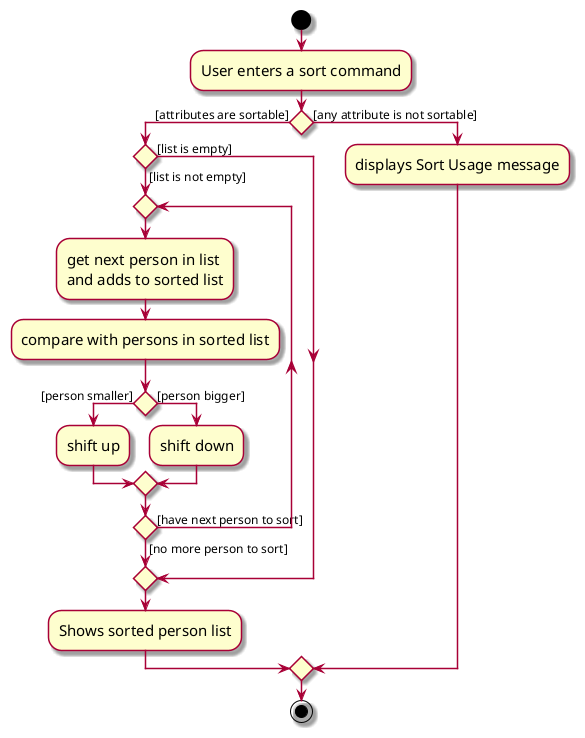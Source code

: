 @startuml
skin rose
skinparam ActivityFontSize 15
skinparam ArrowFontSize 12
start
:User enters a sort command;


if() then ([attributes are sortable])
    if () then ([list is not empty])
        repeat
            :get next person in list
            and adds to sorted list;
            :compare with persons in sorted list;
            if () then ([person smaller])
                :shift up;
            else ([person bigger])
                :shift down;
            endif
        repeat while () is ([have next person to sort]) not ([no more person to sort])

    else ([list is empty])
    endif
    :Shows sorted person list;
else([any attribute is not sortable])
    :displays Sort Usage message;
endif
stop
@enduml


